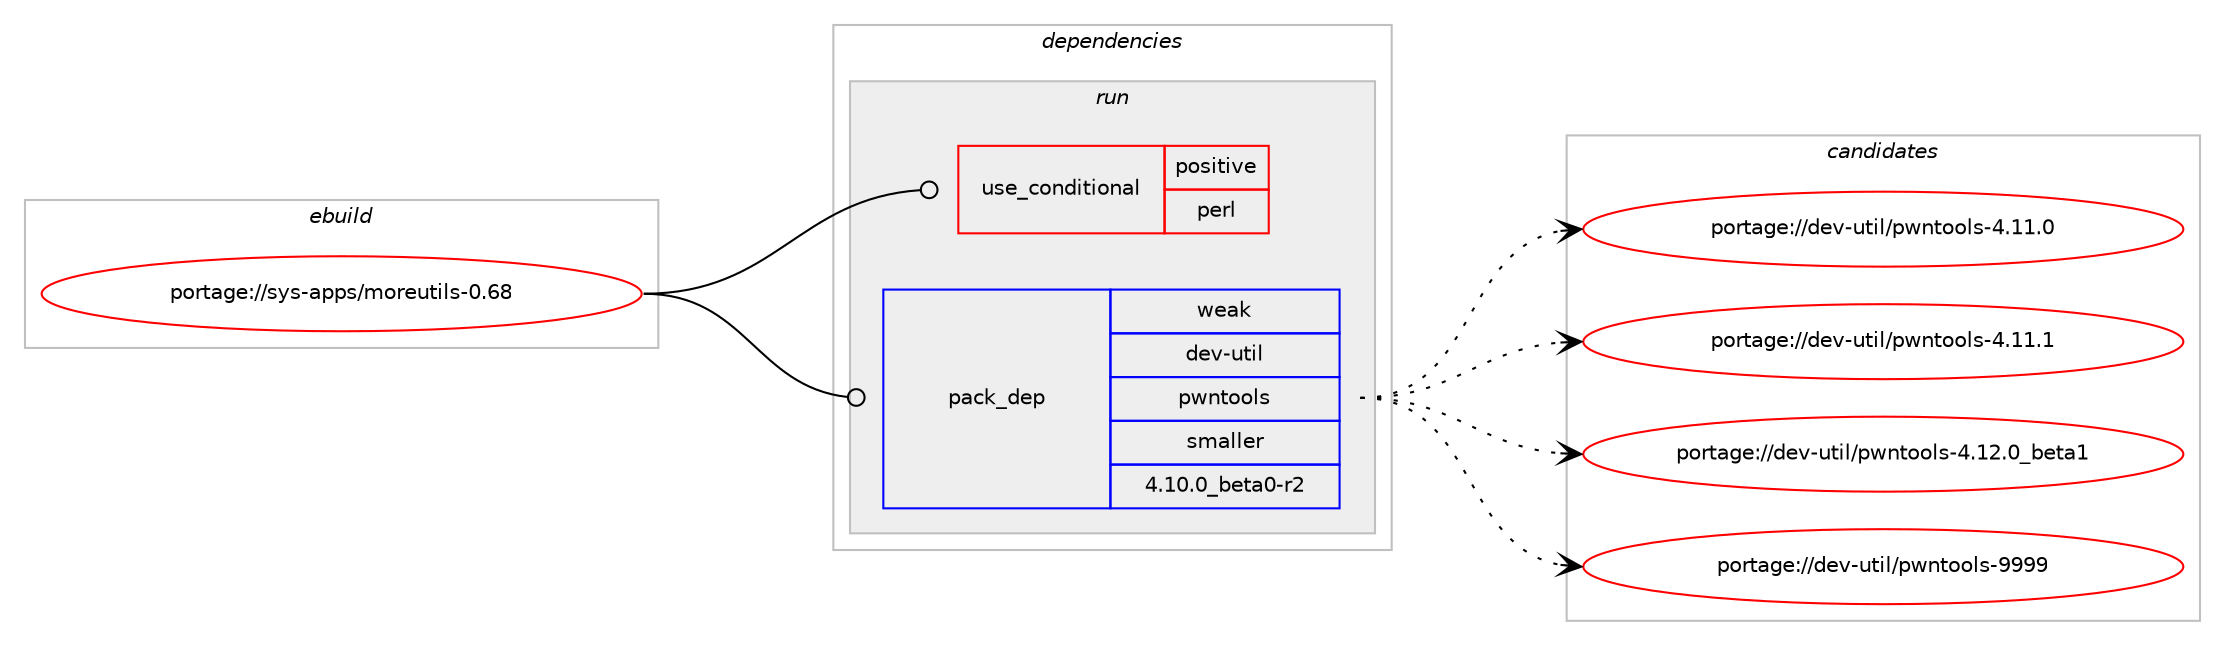 digraph prolog {

# *************
# Graph options
# *************

newrank=true;
concentrate=true;
compound=true;
graph [rankdir=LR,fontname=Helvetica,fontsize=10,ranksep=1.5];#, ranksep=2.5, nodesep=0.2];
edge  [arrowhead=vee];
node  [fontname=Helvetica,fontsize=10];

# **********
# The ebuild
# **********

subgraph cluster_leftcol {
color=gray;
rank=same;
label=<<i>ebuild</i>>;
id [label="portage://sys-apps/moreutils-0.68", color=red, width=4, href="../sys-apps/moreutils-0.68.svg"];
}

# ****************
# The dependencies
# ****************

subgraph cluster_midcol {
color=gray;
label=<<i>dependencies</i>>;
subgraph cluster_compile {
fillcolor="#eeeeee";
style=filled;
label=<<i>compile</i>>;
}
subgraph cluster_compileandrun {
fillcolor="#eeeeee";
style=filled;
label=<<i>compile and run</i>>;
}
subgraph cluster_run {
fillcolor="#eeeeee";
style=filled;
label=<<i>run</i>>;
subgraph cond11924 {
dependency17493 [label=<<TABLE BORDER="0" CELLBORDER="1" CELLSPACING="0" CELLPADDING="4"><TR><TD ROWSPAN="3" CELLPADDING="10">use_conditional</TD></TR><TR><TD>positive</TD></TR><TR><TD>perl</TD></TR></TABLE>>, shape=none, color=red];
# *** BEGIN UNKNOWN DEPENDENCY TYPE (TODO) ***
# dependency17493 -> package_dependency(portage://sys-apps/moreutils-0.68,run,no,dev-lang,perl,none,[,,],[],[])
# *** END UNKNOWN DEPENDENCY TYPE (TODO) ***

# *** BEGIN UNKNOWN DEPENDENCY TYPE (TODO) ***
# dependency17493 -> package_dependency(portage://sys-apps/moreutils-0.68,run,no,dev-perl,IPC-Run,none,[,,],[],[])
# *** END UNKNOWN DEPENDENCY TYPE (TODO) ***

# *** BEGIN UNKNOWN DEPENDENCY TYPE (TODO) ***
# dependency17493 -> package_dependency(portage://sys-apps/moreutils-0.68,run,no,dev-perl,Time-Duration,none,[,,],[],[])
# *** END UNKNOWN DEPENDENCY TYPE (TODO) ***

# *** BEGIN UNKNOWN DEPENDENCY TYPE (TODO) ***
# dependency17493 -> package_dependency(portage://sys-apps/moreutils-0.68,run,no,dev-perl,TimeDate,none,[,,],[],[])
# *** END UNKNOWN DEPENDENCY TYPE (TODO) ***

}
id:e -> dependency17493:w [weight=20,style="solid",arrowhead="odot"];
subgraph pack5393 {
dependency17494 [label=<<TABLE BORDER="0" CELLBORDER="1" CELLSPACING="0" CELLPADDING="4" WIDTH="220"><TR><TD ROWSPAN="6" CELLPADDING="30">pack_dep</TD></TR><TR><TD WIDTH="110">weak</TD></TR><TR><TD>dev-util</TD></TR><TR><TD>pwntools</TD></TR><TR><TD>smaller</TD></TR><TR><TD>4.10.0_beta0-r2</TD></TR></TABLE>>, shape=none, color=blue];
}
id:e -> dependency17494:w [weight=20,style="solid",arrowhead="odot"];
}
}

# **************
# The candidates
# **************

subgraph cluster_choices {
rank=same;
color=gray;
label=<<i>candidates</i>>;

subgraph choice5393 {
color=black;
nodesep=1;
choice100101118451171161051084711211911011611111110811545524649494648 [label="portage://dev-util/pwntools-4.11.0", color=red, width=4,href="../dev-util/pwntools-4.11.0.svg"];
choice100101118451171161051084711211911011611111110811545524649494649 [label="portage://dev-util/pwntools-4.11.1", color=red, width=4,href="../dev-util/pwntools-4.11.1.svg"];
choice10010111845117116105108471121191101161111111081154552464950464895981011169749 [label="portage://dev-util/pwntools-4.12.0_beta1", color=red, width=4,href="../dev-util/pwntools-4.12.0_beta1.svg"];
choice10010111845117116105108471121191101161111111081154557575757 [label="portage://dev-util/pwntools-9999", color=red, width=4,href="../dev-util/pwntools-9999.svg"];
dependency17494:e -> choice100101118451171161051084711211911011611111110811545524649494648:w [style=dotted,weight="100"];
dependency17494:e -> choice100101118451171161051084711211911011611111110811545524649494649:w [style=dotted,weight="100"];
dependency17494:e -> choice10010111845117116105108471121191101161111111081154552464950464895981011169749:w [style=dotted,weight="100"];
dependency17494:e -> choice10010111845117116105108471121191101161111111081154557575757:w [style=dotted,weight="100"];
}
}

}
